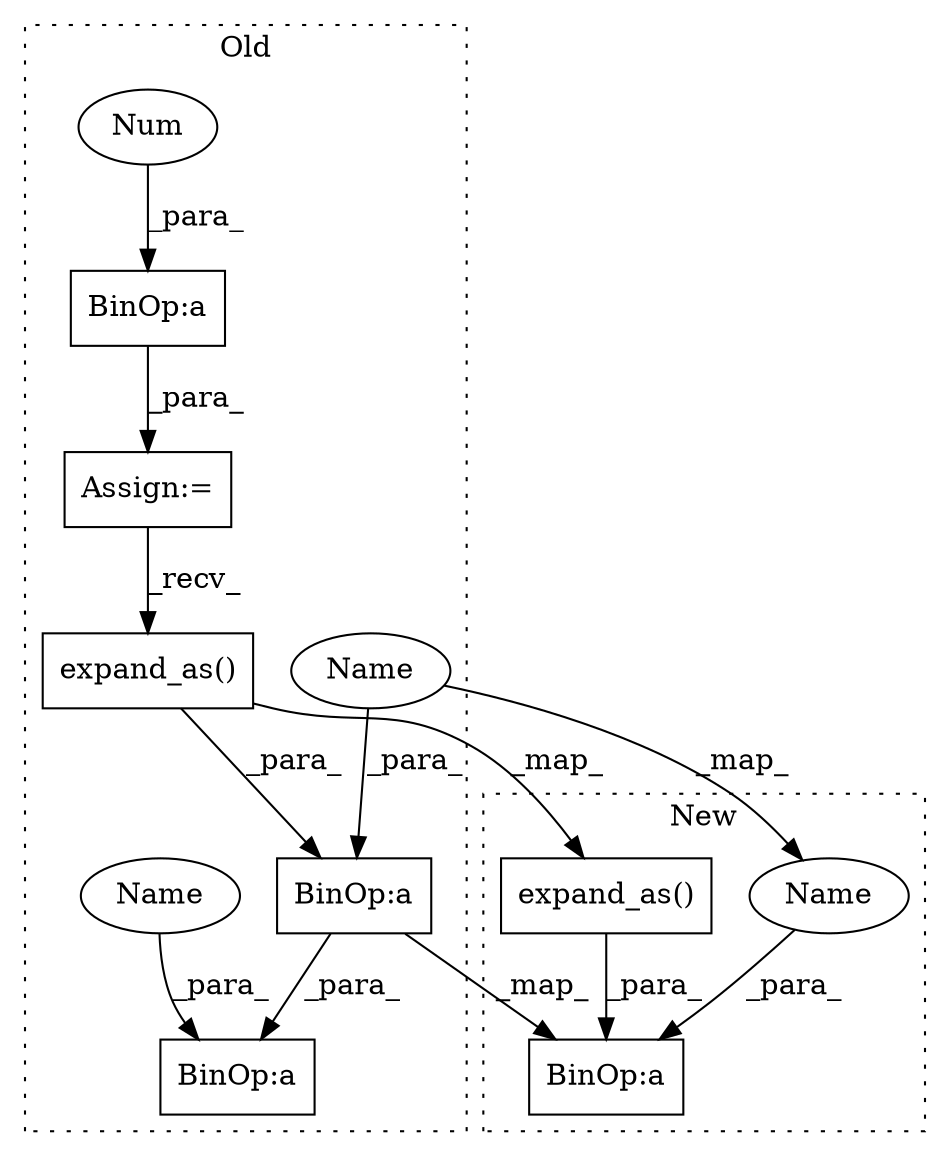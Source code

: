 digraph G {
subgraph cluster0 {
1 [label="expand_as()" a="75" s="1481,1494" l="12,1" shape="box"];
3 [label="BinOp:a" a="82" s="1478" l="3" shape="box"];
5 [label="BinOp:a" a="82" s="1474" l="3" shape="box"];
6 [label="BinOp:a" a="82" s="1452" l="3" shape="box"];
7 [label="Num" a="76" s="1455" l="3" shape="ellipse"];
8 [label="Assign:=" a="68" s="1448" l="3" shape="box"];
9 [label="Name" a="87" s="1473" l="1" shape="ellipse"];
10 [label="Name" a="87" s="1477" l="1" shape="ellipse"];
label = "Old";
style="dotted";
}
subgraph cluster1 {
2 [label="expand_as()" a="75" s="1424,1437" l="12,1" shape="box"];
4 [label="BinOp:a" a="82" s="1421" l="3" shape="box"];
11 [label="Name" a="87" s="1420" l="1" shape="ellipse"];
label = "New";
style="dotted";
}
1 -> 3 [label="_para_"];
1 -> 2 [label="_map_"];
2 -> 4 [label="_para_"];
3 -> 4 [label="_map_"];
3 -> 5 [label="_para_"];
6 -> 8 [label="_para_"];
7 -> 6 [label="_para_"];
8 -> 1 [label="_recv_"];
9 -> 5 [label="_para_"];
10 -> 3 [label="_para_"];
10 -> 11 [label="_map_"];
11 -> 4 [label="_para_"];
}